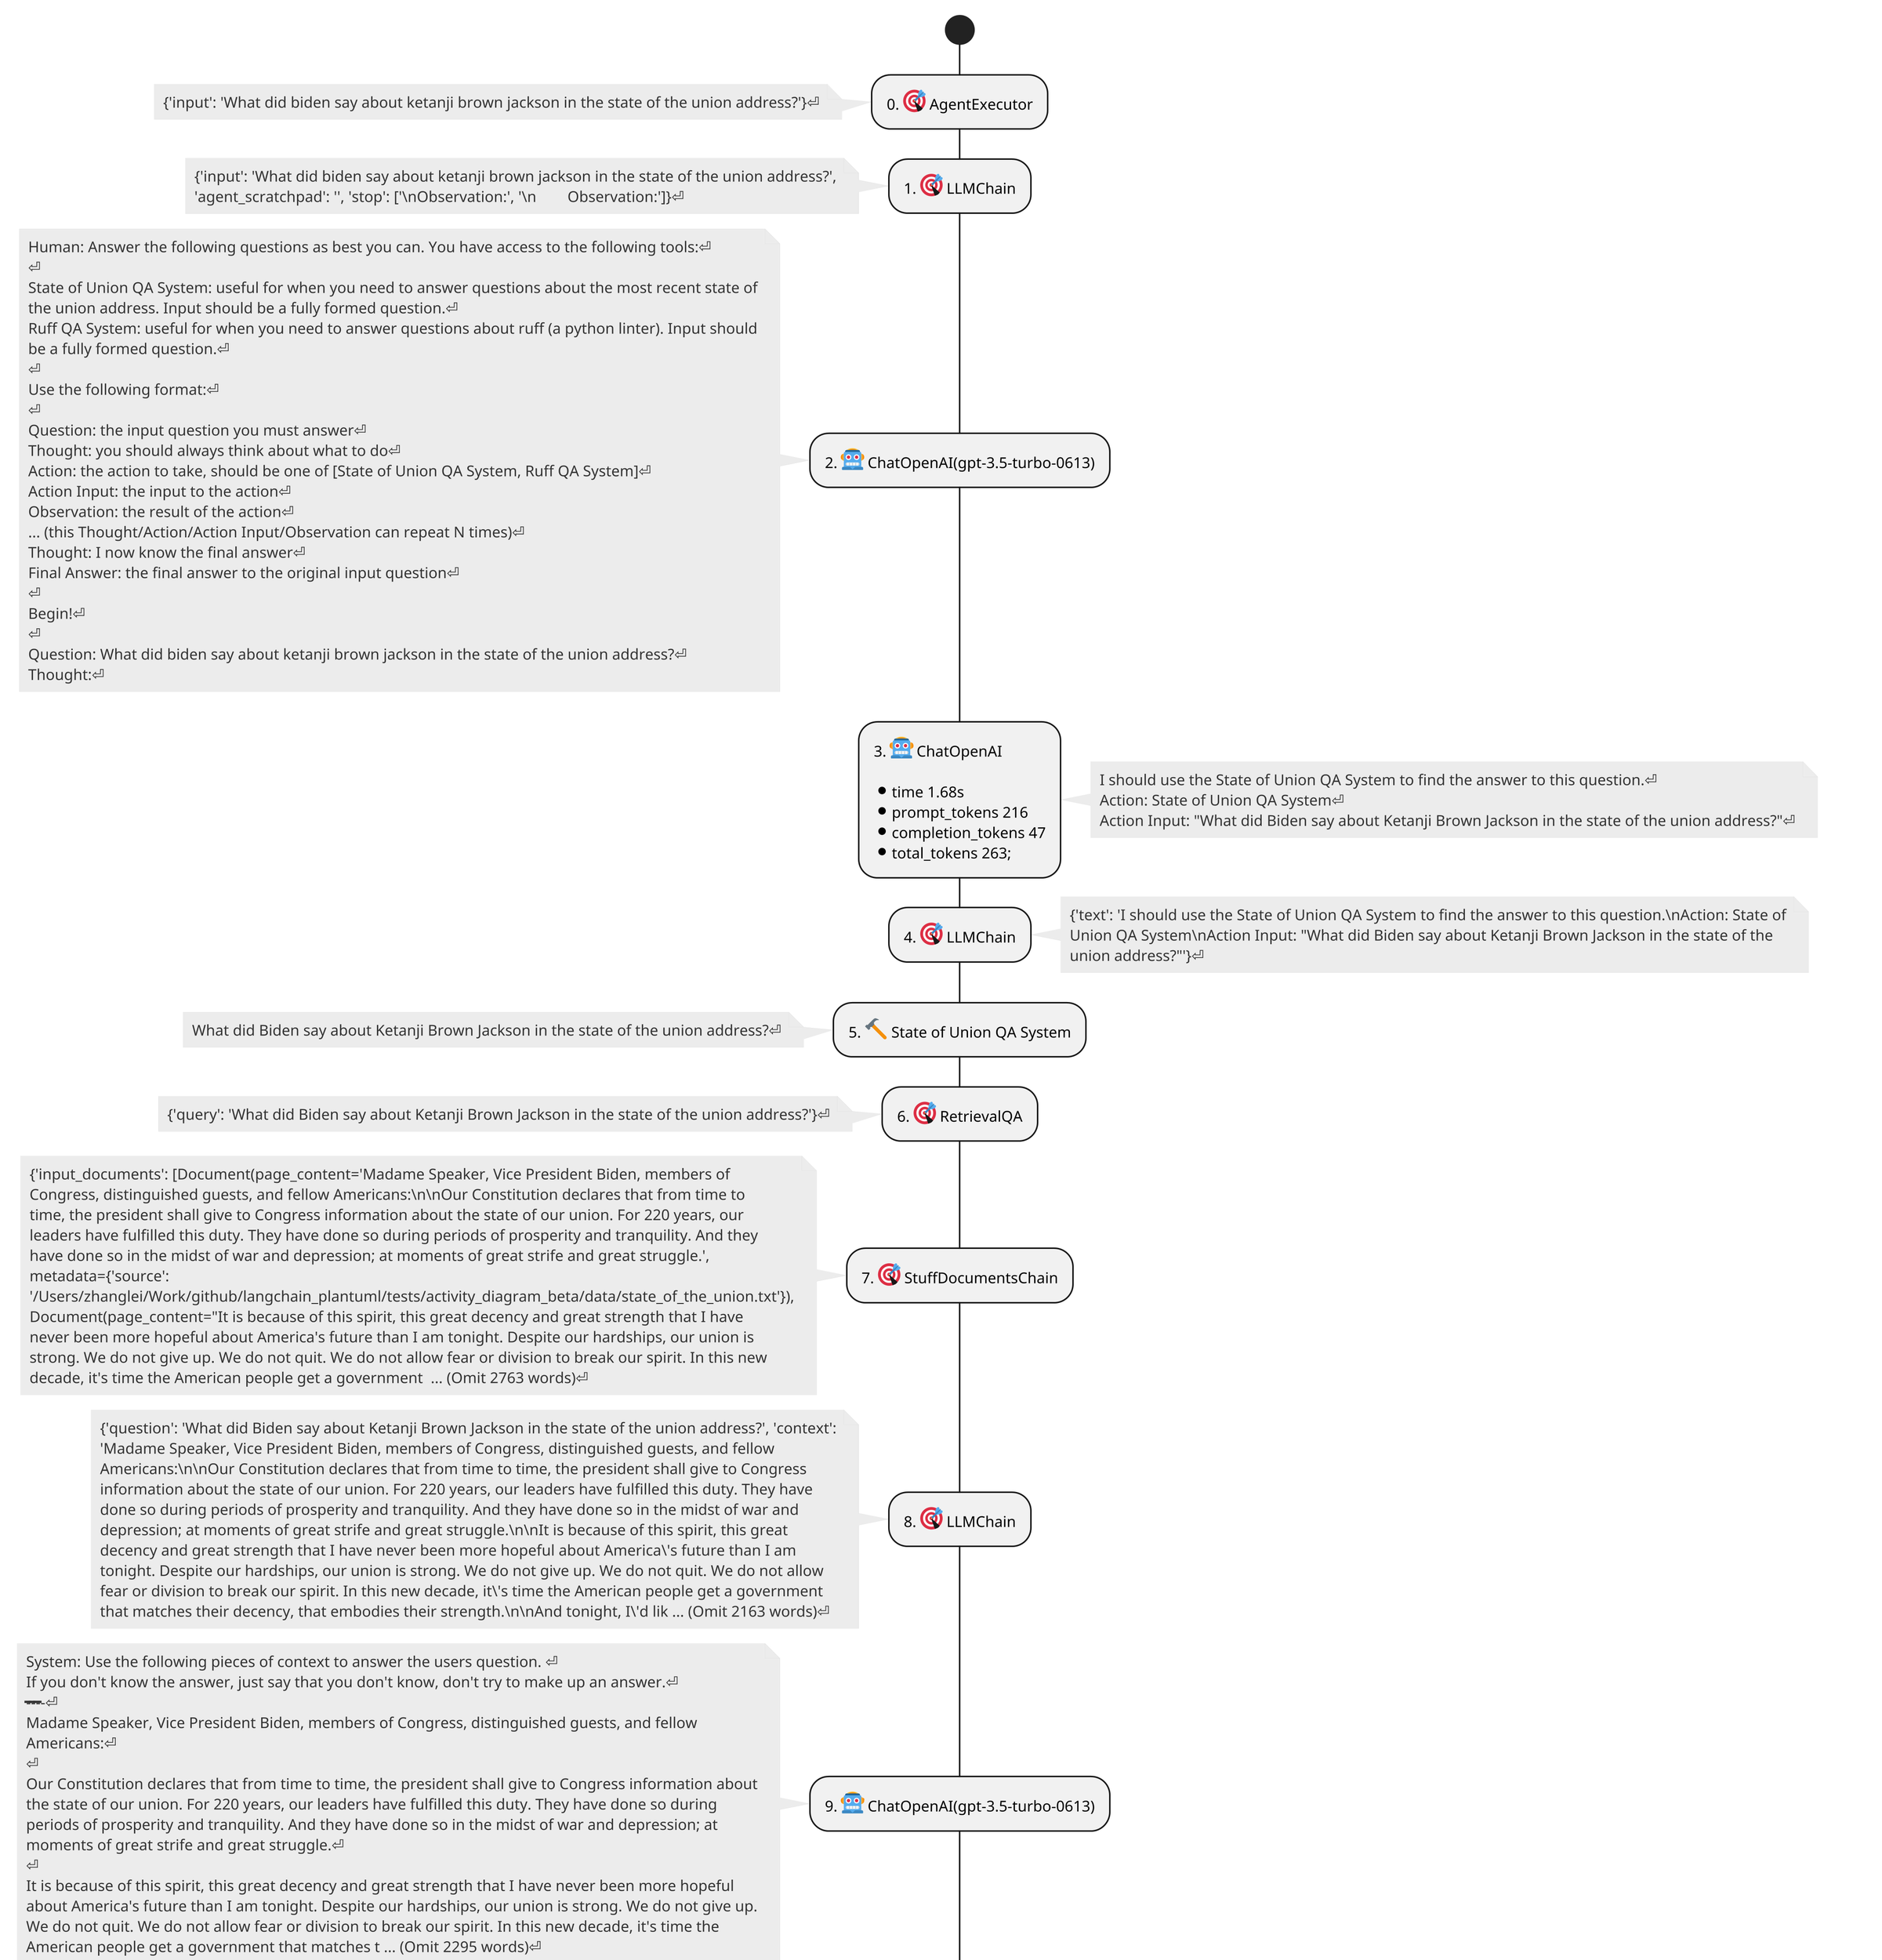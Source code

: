 @startuml
skinparam dpi 300
skinparam wrapWidth 500
skinparam shadowing false
skinparam noteFontName Arial
skinparam noteFontSize 10
skinparam noteBackgroundColor #ECECEC
skinparam noteBorderColor #C0C0C0
skinparam noteFontColor #333333
skinparam noteBorderThickness 0
skinparam noteShadowing false
skinparam noteArrow none
skinparam activityFontName Arial
skinparam activityFontSize 10
skinparam activityBorderThickness 1
skinparam activityShadowing true
skinparam ArrowHeadColor none
start
:0. <:1f3af:> AgentExecutor;
note left
{'input': 'What did biden say about ketanji brown jackson in the state of the union address?'}⏎
end note
:1. <:1f3af:> LLMChain;
note left
{'input': 'What did biden say about ketanji brown jackson in the state of the union address?', 'agent_scratchpad': '', 'stop': ['\nObservation:', '\n\tObservation:']}⏎
end note
:2. <:1f916:> ChatOpenAI(gpt-3.5-turbo-0613);
note left
Human: Answer the following questions as best you can. You have access to the following tools:⏎
⏎
State of Union QA System: useful for when you need to answer questions about the most recent state of the union address. Input should be a fully formed question.⏎
Ruff QA System: useful for when you need to answer questions about ruff (a python linter). Input should be a fully formed question.⏎
⏎
Use the following format:⏎
⏎
Question: the input question you must answer⏎
Thought: you should always think about what to do⏎
Action: the action to take, should be one of [State of Union QA System, Ruff QA System]⏎
Action Input: the input to the action⏎
Observation: the result of the action⏎
... (this Thought/Action/Action Input/Observation can repeat N times)⏎
Thought: I now know the final answer⏎
Final Answer: the final answer to the original input question⏎
⏎
Begin!⏎
⏎
Question: What did biden say about ketanji brown jackson in the state of the union address?⏎
Thought:⏎
end note
:3. <:1f916:> ChatOpenAI

* time 1.68s 
* prompt_tokens 216 
* completion_tokens 47 
* total_tokens 263;;
note right
I should use the State of Union QA System to find the answer to this question.⏎
Action: State of Union QA System⏎
Action Input: "What did Biden say about Ketanji Brown Jackson in the state of the union address?"⏎
end note
:4. <:1f3af:> LLMChain;
note right
{'text': 'I should use the State of Union QA System to find the answer to this question.\nAction: State of Union QA System\nAction Input: "What did Biden say about Ketanji Brown Jackson in the state of the union address?"'}⏎
end note
:5. <:1f528:> State of Union QA System;
note left
What did Biden say about Ketanji Brown Jackson in the state of the union address?⏎
end note
:6. <:1f3af:> RetrievalQA;
note left
{'query': 'What did Biden say about Ketanji Brown Jackson in the state of the union address?'}⏎
end note
:7. <:1f3af:> StuffDocumentsChain;
note left
{'input_documents': [Document(page_content='Madame Speaker, Vice President Biden, members of Congress, distinguished guests, and fellow Americans:\n\nOur Constitution declares that from time to time, the president shall give to Congress information about the state of our union. For 220 years, our leaders have fulfilled this duty. They have done so during periods of prosperity and tranquility. And they have done so in the midst of war and depression; at moments of great strife and great struggle.', metadata={'source': '/Users/zhanglei/Work/github/langchain_plantuml/tests/activity_diagram_beta/data/state_of_the_union.txt'}), Document(page_content="It is because of this spirit, this great decency and great strength that I have never been more hopeful about America's future than I am tonight. Despite our hardships, our union is strong. We do not give up. We do not quit. We do not allow fear or division to break our spirit. In this new decade, it's time the American people get a government  ... (Omit 2763 words)⏎
end note
:8. <:1f3af:> LLMChain;
note left
{'question': 'What did Biden say about Ketanji Brown Jackson in the state of the union address?', 'context': 'Madame Speaker, Vice President Biden, members of Congress, distinguished guests, and fellow Americans:\n\nOur Constitution declares that from time to time, the president shall give to Congress information about the state of our union. For 220 years, our leaders have fulfilled this duty. They have done so during periods of prosperity and tranquility. And they have done so in the midst of war and depression; at moments of great strife and great struggle.\n\nIt is because of this spirit, this great decency and great strength that I have never been more hopeful about America\'s future than I am tonight. Despite our hardships, our union is strong. We do not give up. We do not quit. We do not allow fear or division to break our spirit. In this new decade, it\'s time the American people get a government that matches their decency, that embodies their strength.\n\nAnd tonight, I\'d lik ... (Omit 2163 words)⏎
end note
:9. <:1f916:> ChatOpenAI(gpt-3.5-turbo-0613);
note left
System: Use the following pieces of context to answer the users question. ⏎
If you don't know the answer, just say that you don't know, don't try to make up an answer.⏎
----------------⏎
Madame Speaker, Vice President Biden, members of Congress, distinguished guests, and fellow Americans:⏎
⏎
Our Constitution declares that from time to time, the president shall give to Congress information about the state of our union. For 220 years, our leaders have fulfilled this duty. They have done so during periods of prosperity and tranquility. And they have done so in the midst of war and depression; at moments of great strife and great struggle.⏎
⏎
It is because of this spirit, this great decency and great strength that I have never been more hopeful about America's future than I am tonight. Despite our hardships, our union is strong. We do not give up. We do not quit. We do not allow fear or division to break our spirit. In this new decade, it's time the American people get a government that matches t ... (Omit 2295 words)⏎
end note
:10. <:1f916:> ChatOpenAI

* time 1.71s 
* prompt_tokens 702 
* completion_tokens 40 
* total_tokens 742;;
note right
There is no mention of Ketanji Brown Jackson in the provided context of the State of the Union address. Therefore, Vice President Biden did not specifically mention Ketanji Brown Jackson in his speech.⏎
end note
:11. <:1f3af:> LLMChain;
note right
{'text': 'There is no mention of Ketanji Brown Jackson in the provided context of the State of the Union address. Therefore, Vice President Biden did not specifically mention Ketanji Brown Jackson in his speech.'}⏎
end note
:12. <:1f3af:> StuffDocumentsChain;
note right
{'output_text': 'There is no mention of Ketanji Brown Jackson in the provided context of the State of the Union address. Therefore, Vice President Biden did not specifically mention Ketanji Brown Jackson in his speech.'}⏎
end note
:13. <:1f3af:> RetrievalQA;
note right
{'result': 'There is no mention of Ketanji Brown Jackson in the provided context of the State of the Union address. Therefore, Vice President Biden did not specifically mention Ketanji Brown Jackson in his speech.'}⏎
end note
:14. <:1f528:> State of Union QA System;
:15. <:1f3af:> LLMChain;
note left
{'input': 'What did biden say about ketanji brown jackson in the state of the union address?', 'agent_scratchpad': 'I should use the State of Union QA System to find the answer to this question.\nAction: State of Union QA System\nAction Input: "What did Biden say about Ketanji Brown Jackson in the state of the union address?"\nObservation: There is no mention of Ketanji Brown Jackson in the provided context of the State of the Union address. Therefore, Vice President Biden did not specifically mention Ketanji Brown Jackson in his speech.\nThought:', 'stop': ['\nObservation:', '\n\tObservation:']}⏎
end note
:16. <:1f916:> ChatOpenAI(gpt-3.5-turbo-0613);
note left
Human: Answer the following questions as best you can. You have access to the following tools:⏎
⏎
State of Union QA System: useful for when you need to answer questions about the most recent state of the union address. Input should be a fully formed question.⏎
Ruff QA System: useful for when you need to answer questions about ruff (a python linter). Input should be a fully formed question.⏎
⏎
Use the following format:⏎
⏎
Question: the input question you must answer⏎
Thought: you should always think about what to do⏎
Action: the action to take, should be one of [State of Union QA System, Ruff QA System]⏎
Action Input: the input to the action⏎
Observation: the result of the action⏎
... (this Thought/Action/Action Input/Observation can repeat N times)⏎
Thought: I now know the final answer⏎
Final Answer: the final answer to the original input question⏎
⏎
Begin!⏎
⏎
Question: What did biden say about ketanji brown jackson in the state of the union address?⏎
Thought:I should use the State of Union QA System to  ... (Omit 388 words)⏎
end note
:17. <:1f916:> ChatOpenAI

* time 1.22s 
* prompt_tokens 307 
* completion_tokens 29 
* total_tokens 336;;
note right
I now know the final answer⏎
Final Answer: Vice President Biden did not mention Ketanji Brown Jackson in the state of the union address.⏎
end note
:18. <:1f3af:> LLMChain;
note right
{'text': 'I now know the final answer\nFinal Answer: Vice President Biden did not mention Ketanji Brown Jackson in the state of the union address.'}⏎
end note
:19.  AgentExecutor;
:20. <:1f3af:> AgentExecutor;
note right
{'output': 'Vice President Biden did not mention Ketanji Brown Jackson in the state of the union address.'}⏎
end note
stop
note right
* prompt_tokens: 1225 
* completion_tokens: 116 
* total_tokens: 1341
end note
@enduml
